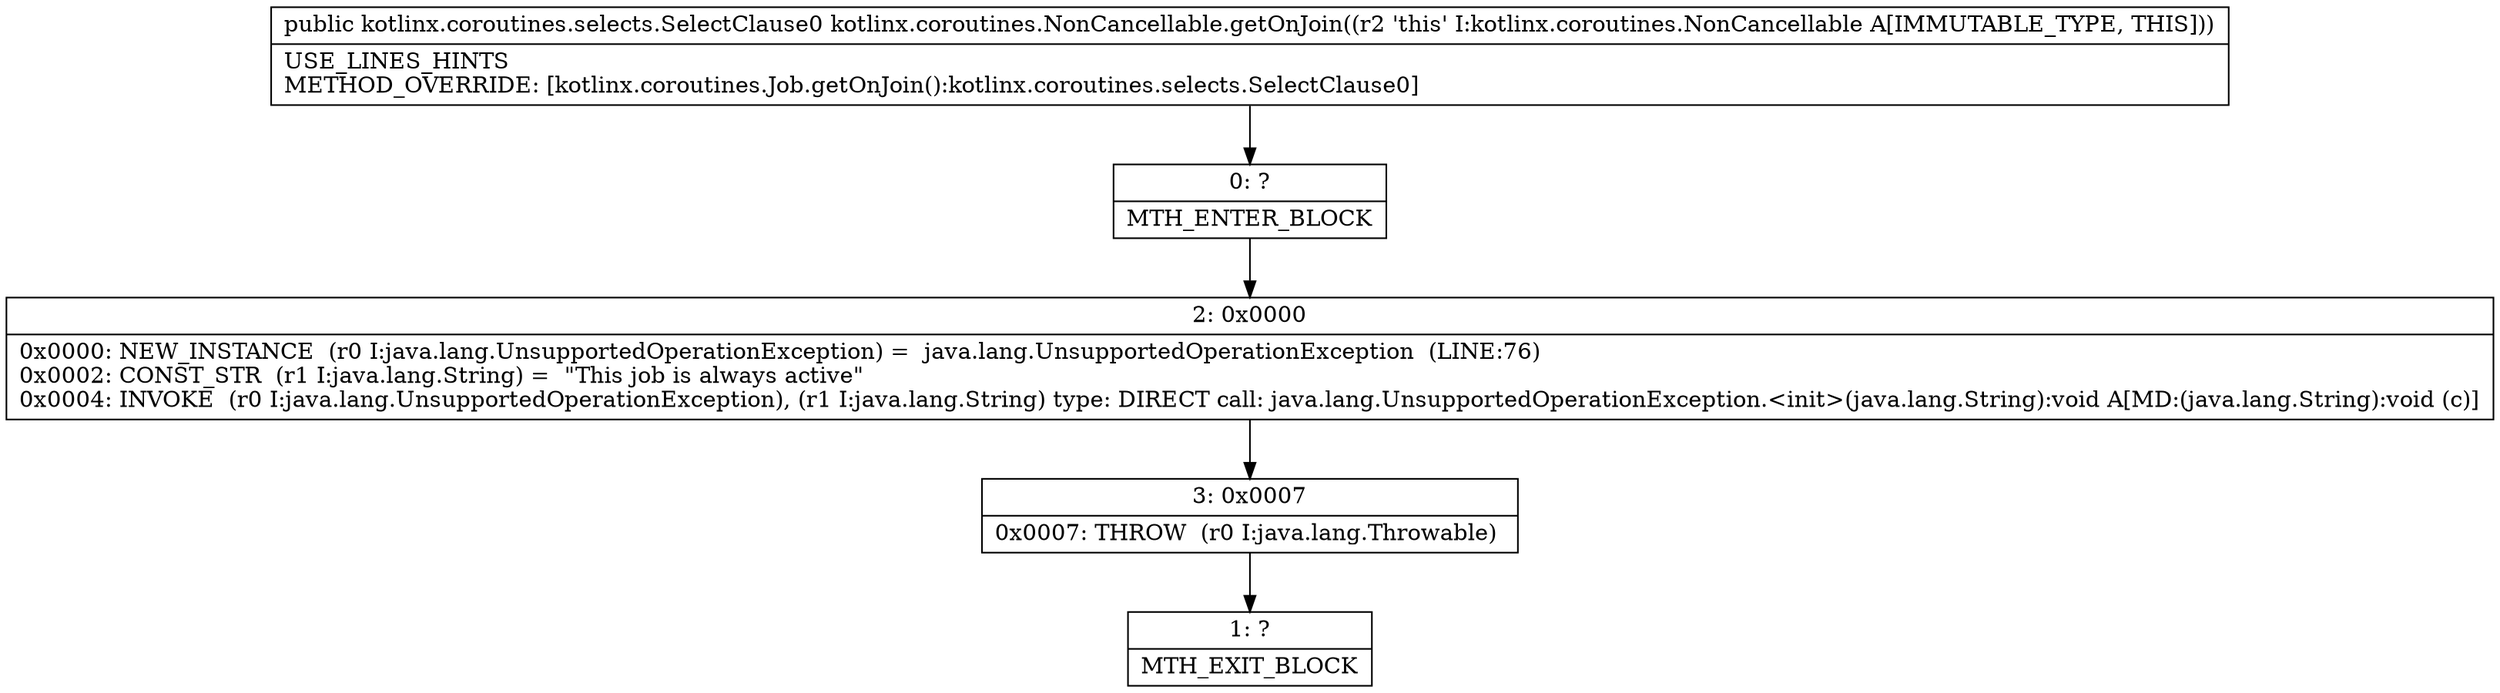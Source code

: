 digraph "CFG forkotlinx.coroutines.NonCancellable.getOnJoin()Lkotlinx\/coroutines\/selects\/SelectClause0;" {
Node_0 [shape=record,label="{0\:\ ?|MTH_ENTER_BLOCK\l}"];
Node_2 [shape=record,label="{2\:\ 0x0000|0x0000: NEW_INSTANCE  (r0 I:java.lang.UnsupportedOperationException) =  java.lang.UnsupportedOperationException  (LINE:76)\l0x0002: CONST_STR  (r1 I:java.lang.String) =  \"This job is always active\" \l0x0004: INVOKE  (r0 I:java.lang.UnsupportedOperationException), (r1 I:java.lang.String) type: DIRECT call: java.lang.UnsupportedOperationException.\<init\>(java.lang.String):void A[MD:(java.lang.String):void (c)]\l}"];
Node_3 [shape=record,label="{3\:\ 0x0007|0x0007: THROW  (r0 I:java.lang.Throwable) \l}"];
Node_1 [shape=record,label="{1\:\ ?|MTH_EXIT_BLOCK\l}"];
MethodNode[shape=record,label="{public kotlinx.coroutines.selects.SelectClause0 kotlinx.coroutines.NonCancellable.getOnJoin((r2 'this' I:kotlinx.coroutines.NonCancellable A[IMMUTABLE_TYPE, THIS]))  | USE_LINES_HINTS\lMETHOD_OVERRIDE: [kotlinx.coroutines.Job.getOnJoin():kotlinx.coroutines.selects.SelectClause0]\l}"];
MethodNode -> Node_0;Node_0 -> Node_2;
Node_2 -> Node_3;
Node_3 -> Node_1;
}

